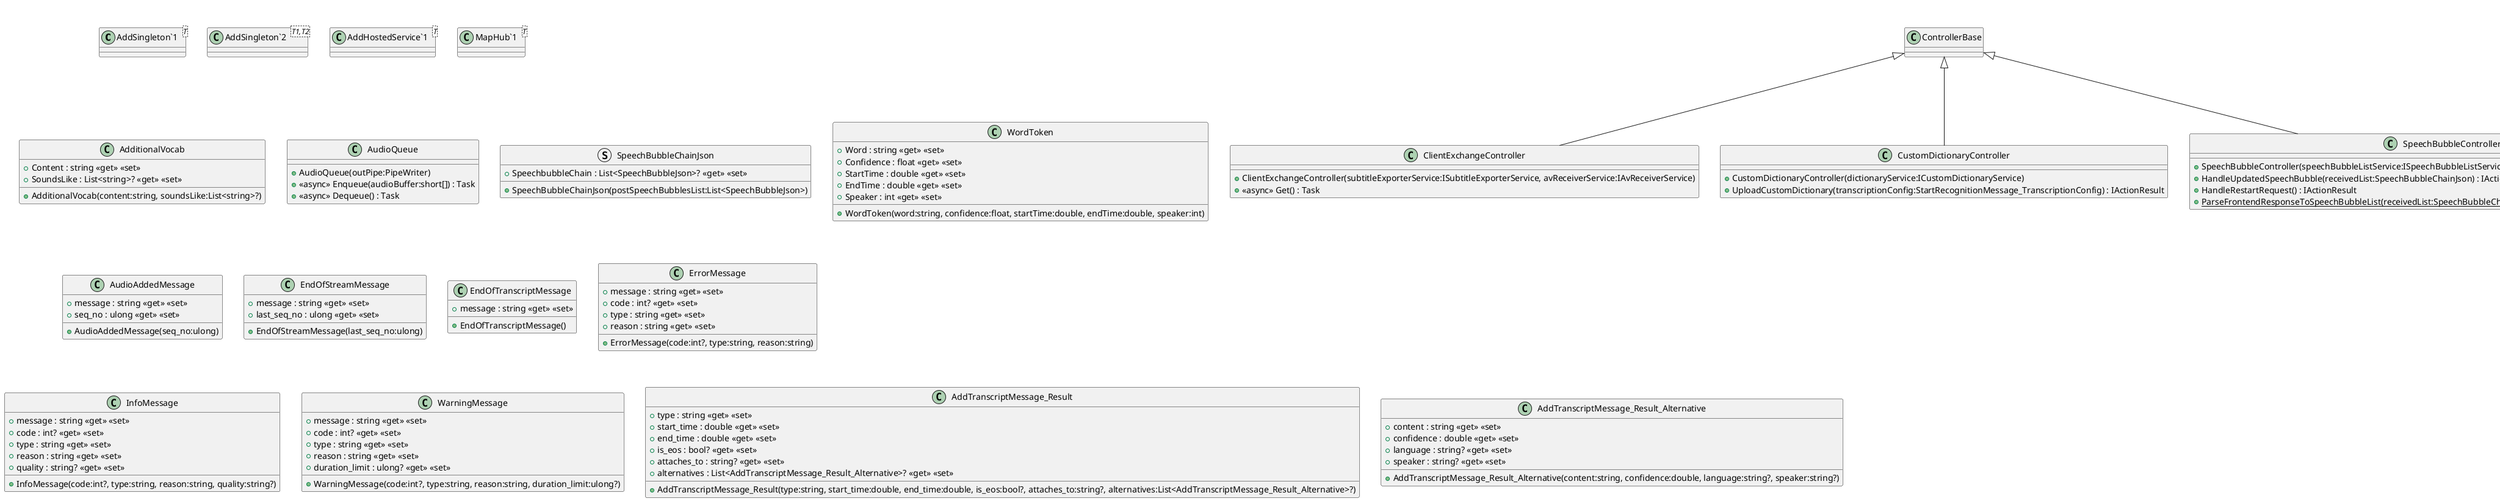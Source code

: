 @startuml
class "AddSingleton`1"<T> {
}
class "AddSingleton`2"<T1,T2> {
}
class "AddHostedService`1"<T> {
}
class "MapHub`1"<T> {
}
class ClientExchangeController {
    + ClientExchangeController(subtitleExporterService:ISubtitleExporterService, avReceiverService:IAvReceiverService)
    + <<async>> Get() : Task
}
ControllerBase <|-- ClientExchangeController
class CustomDictionaryController {
    + CustomDictionaryController(dictionaryService:ICustomDictionaryService)
    + UploadCustomDictionary(transcriptionConfig:StartRecognitionMessage_TranscriptionConfig) : IActionResult
}
ControllerBase <|-- CustomDictionaryController
class SpeechBubbleController {
    + SpeechBubbleController(speechBubbleListService:ISpeechBubbleListService, applicationLifetime:IHostApplicationLifetime)
    + HandleUpdatedSpeechBubble(receivedList:SpeechBubbleChainJson) : IActionResult
    + HandleRestartRequest() : IActionResult
    + {static} ParseFrontendResponseToSpeechBubbleList(receivedList:SpeechBubbleChainJson) : List<SpeechBubble>
}
ControllerBase <|-- SpeechBubbleController
class AdditionalVocab {
    + Content : string <<get>> <<set>>
    + SoundsLike : List<string>? <<get>> <<set>>
    + AdditionalVocab(content:string, soundsLike:List<string>?)
}
class AudioQueue {
    + AudioQueue(outPipe:PipeWriter)
    + <<async>> Enqueue(audioBuffer:short[]) : Task
    + <<async>> Dequeue() : Task
}
class Dictionary {
    + Dictionary(startRecognitionMessageTranscriptionConfig:StartRecognitionMessage_TranscriptionConfig)
}
Dictionary --> "StartRecognitionMessageTranscriptionConfig" StartRecognitionMessage_TranscriptionConfig
class SpeechBubble {
    + SpeechBubble(id:long, speaker:int, startTime:double, endTime:double, wordTokens:List<WordToken>)
    + Id : long <<get>> <<init>>
    + Speaker : int <<get>> <<set>>
    + StartTime : double <<get>> <<set>>
    + EndTime : double <<get>> <<set>>
}
class "List`1"<T> {
}
SpeechBubble --> "CreationTime" DateTime
SpeechBubble --> "SpeechBubbleContent<WordToken>" "List`1"
struct SpeechBubbleChainJson {
    + SpeechbubbleChain : List<SpeechBubbleJson>? <<get>> <<set>>
    + SpeechBubbleChainJson(postSpeechBubblesList:List<SpeechBubbleJson>)
}
struct SpeechBubbleJson {
    + Id : long <<get>> <<init>>
    + Speaker : int <<get>> <<set>>
    + StartTime : double <<get>> <<set>>
    + EndTime : double <<get>> <<set>>
    + SpeechBubbleJson(id:long, speaker:int, startTime:double, endTime:double, wordTokens:List<WordToken>)
}
class "List`1"<T> {
}
SpeechBubbleJson --> "SpeechBubbleContent<WordToken>" "List`1"
class WordToken {
    + WordToken(word:string, confidence:float, startTime:double, endTime:double, speaker:int)
    + Word : string <<get>> <<set>>
    + Confidence : float <<get>> <<set>>
    + StartTime : double <<get>> <<set>>
    + EndTime : double <<get>> <<set>>
    + Speaker : int <<get>> <<set>>
}
class CommunicationHub {
    + CommunicationHub(sendingAudioService:FrontendAudioQueueService)
    + <<async>> ReceiveAudioStream(cancellationToken:CancellationToken) : IAsyncEnumerable<short[]>
}
Hub <|-- CommunicationHub
class AvProcessingService <<partial>> {
    + AvProcessingService(wordProcessingService:IWordProcessingService, sendingAudioService:FrontendAudioQueueService)
    + Init(apiKeyVar:string) : bool
    + <<async>> TranscribeAudio(avStream:Stream) : Task<bool>
}
IAvProcessingService <|-- AvProcessingService
class AvReceiverService {
    + AvReceiverService(avProcessingService:IAvProcessingService)
    + <<async>> Start(webSocket:WebSocket, ctSource:CancellationTokenSource) : Task
}
IAvReceiverService <|-- AvReceiverService
class BufferTimeMonitor {
    + BufferTimeMonitor(configuration:IConfiguration, hubContext:IHubContext<CommunicationHub>, speechBubbleListService:ISpeechBubbleListService, subtitleExporterService:ISubtitleExporterService)
}
BackgroundService <|-- BufferTimeMonitor
class CustomDictionaryService {
    + CustomDictionaryService()
    + ProcessCustomDictionary(customDictionary:Dictionary) : void
    + GetCustomDictionaries() : List<Dictionary>
}
ICustomDictionaryService <|-- CustomDictionaryService
class FrontendAudioQueueService {
    + <<new>> Enqueue(item:short[]) : void
}
class "ConcurrentQueue`1"<T> {
}
"ConcurrentQueue`1" "<short[]>" <|-- FrontendAudioQueueService
interface IAvProcessingService {
    + Init(apiKeyVar:string) : bool
    + TranscribeAudio(avStream:Stream) : Task<bool>
}
interface IAvReceiverService {
    + Start(webSocket:WebSocket, ctSource:CancellationTokenSource) : Task
}
interface ICustomDictionaryService {
}
interface ISpeechBubbleListService {
    + GetSpeechBubbles() : LinkedList<SpeechBubble>
    + AddNewSpeechBubble(speechBubble:SpeechBubble) : void
    + DeleteOldestSpeechBubble() : void
    + ReplaceSpeechBubble(speechBubble:SpeechBubble) : void
}
interface ISubtitleConverter {
    + ConvertSpeechBubble(speechBubble:SpeechBubble) : void
}
interface ISubtitleExporterService {
    + Start(webSocket:WebSocket, ctSource:CancellationTokenSource) : Task
    + ExportSubtitle(speechBubble:SpeechBubble) : Task
}
interface IWordProcessingService {
    + HandleNewWord(wordToken:WordToken) : void
}
class SpeechBubbleListService {
    + SpeechBubbleListService()
    + GetSpeechBubbles() : LinkedList<SpeechBubble>
    + AddNewSpeechBubble(speechBubble:SpeechBubble) : void
    + DeleteOldestSpeechBubble() : void
    + ReplaceSpeechBubble(speechBubble:SpeechBubble) : void
}
ISpeechBubbleListService <|-- SpeechBubbleListService
class StartupService {
    + StartupService(avProcessingService:IAvProcessingService)
    + StartAsync(cancellationToken:CancellationToken) : Task
    + StopAsync(cancellationToken:CancellationToken) : Task
}
IHostedService <|-- StartupService
class SubtitleExporterService {
    + SubtitleExporterService()
    + <<async>> Start(webSocket:WebSocket, ctSource:CancellationTokenSource) : Task
    + ExportSubtitle(speechBubble:SpeechBubble) : Task
}
ISubtitleExporterService <|-- SubtitleExporterService
class WebVttConverter {
    + WebVttConverter(outputStream:Stream)
    + ConvertSpeechBubble(speechBubble:SpeechBubble) : void
}
ISubtitleConverter <|-- WebVttConverter
class WordProcessingService {
    + WordProcessingService(hubContext:IHubContext<CommunicationHub>, speechBubbleListService:ISpeechBubbleListService)
    + HandleNewWord(wordToken:WordToken) : void
}
IWordProcessingService <|-- WordProcessingService
class AddTranscriptMessage {
    + AddTranscriptMessage(format:string, metadata:AddTranscriptMessage_Metadata, results:List<AddTranscriptMessage_Result>)
    + message : string <<get>> <<set>>
    + format : string <<get>> <<set>>
}
class "List`1"<T> {
}
AddTranscriptMessage --> "metadata" AddTranscriptMessage_Metadata
AddTranscriptMessage --> "results<AddTranscriptMessage_Result>" "List`1"
class AudioAddedMessage {
    + AudioAddedMessage(seq_no:ulong)
    + message : string <<get>> <<set>>
    + seq_no : ulong <<get>> <<set>>
}
class EndOfStreamMessage {
    + EndOfStreamMessage(last_seq_no:ulong)
    + message : string <<get>> <<set>>
    + last_seq_no : ulong <<get>> <<set>>
}
class EndOfTranscriptMessage {
    + EndOfTranscriptMessage()
    + message : string <<get>> <<set>>
}
class ErrorMessage {
    + ErrorMessage(code:int?, type:string, reason:string)
    + message : string <<get>> <<set>>
    + code : int? <<get>> <<set>>
    + type : string <<get>> <<set>>
    + reason : string <<get>> <<set>>
}
class InfoMessage {
    + InfoMessage(code:int?, type:string, reason:string, quality:string?)
    + message : string <<get>> <<set>>
    + code : int? <<get>> <<set>>
    + type : string <<get>> <<set>>
    + reason : string <<get>> <<set>>
    + quality : string? <<get>> <<set>>
}
class RecognitionStartedMessage {
    + RecognitionStartedMessage(id:string, language_pack_info:RecognitionStartedMessage_LanguagePackInfo)
    + message : string <<get>> <<set>>
    + id : string <<get>> <<set>>
}
RecognitionStartedMessage --> "language_pack_info" RecognitionStartedMessage_LanguagePackInfo
class StartRecognitionMessage {
    + StartRecognitionMessage(audio_format:StartRecognitionMessage_AudioFormat?, transcription_config:StartRecognitionMessage_TranscriptionConfig?)
    + message : string <<get>> <<set>>
}
StartRecognitionMessage --> "audio_format" StartRecognitionMessage_AudioFormat
StartRecognitionMessage --> "transcription_config" StartRecognitionMessage_TranscriptionConfig
class WarningMessage {
    + WarningMessage(code:int?, type:string, reason:string, duration_limit:ulong?)
    + message : string <<get>> <<set>>
    + code : int? <<get>> <<set>>
    + type : string <<get>> <<set>>
    + reason : string <<get>> <<set>>
    + duration_limit : ulong? <<get>> <<set>>
}
class AddTranscriptMessage_Metadata {
    + AddTranscriptMessage_Metadata(transcript:string, start_time:double, end_time:double)
    + transcript : string <<get>> <<set>>
    + start_time : double <<get>> <<set>>
    + end_time : double <<get>> <<set>>
}
class AddTranscriptMessage_Result {
    + AddTranscriptMessage_Result(type:string, start_time:double, end_time:double, is_eos:bool?, attaches_to:string?, alternatives:List<AddTranscriptMessage_Result_Alternative>?)
    + type : string <<get>> <<set>>
    + start_time : double <<get>> <<set>>
    + end_time : double <<get>> <<set>>
    + is_eos : bool? <<get>> <<set>>
    + attaches_to : string? <<get>> <<set>>
    + alternatives : List<AddTranscriptMessage_Result_Alternative>? <<get>> <<set>>
}
class RecognitionStartedMessage_LanguagePackInfo {
    + RecognitionStartedMessage_LanguagePackInfo(adapted:bool, itn:bool, language_description:string, word_delimiter:string, writing_direction:string)
    + adapted : bool <<get>> <<set>>
    + itn : bool <<get>> <<set>>
    + language_description : string <<get>> <<set>>
    + word_delimiter : string <<get>> <<set>>
    + writing_direction : string <<get>> <<set>>
}
class StartRecognitionMessage_AudioFormat {
    + StartRecognitionMessage_AudioFormat(type:string, encoding:string?, sample_rate:int?)
    + type : string <<get>> <<set>>
    + encoding : string? <<get>> <<set>>
    + sample_rate : int? <<get>> <<set>>
    + GetCheckedSampleRate() : int
    + GetEncodingInFFMpegFormat() : string
    + GetBytesPerSample() : uint
}
class StartRecognitionMessage_TranscriptionConfig {
    + StartRecognitionMessage_TranscriptionConfig(language:string, enable_partials:bool?, additionalVocab:List<AdditionalVocab>?)
    + language : string <<get>> <<set>>
    + enable_partials : bool? <<get>> <<set>>
}
class "List`1"<T> {
}
StartRecognitionMessage_TranscriptionConfig --> "additionalVocab<AdditionalVocab>" "List`1"
class AddTranscriptMessage_Result_Alternative {
    + AddTranscriptMessage_Result_Alternative(content:string, confidence:double, language:string?, speaker:string?)
    + content : string <<get>> <<set>>
    + confidence : double <<get>> <<set>>
    + language : string? <<get>> <<set>>
    + speaker : string? <<get>> <<set>>
}
@enduml
